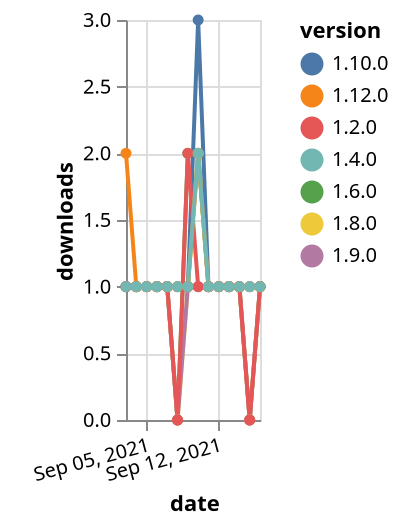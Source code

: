 {"$schema": "https://vega.github.io/schema/vega-lite/v5.json", "description": "A simple bar chart with embedded data.", "data": {"values": [{"date": "2021-09-03", "total": 174, "delta": 1, "version": "1.6.0"}, {"date": "2021-09-04", "total": 175, "delta": 1, "version": "1.6.0"}, {"date": "2021-09-05", "total": 176, "delta": 1, "version": "1.6.0"}, {"date": "2021-09-06", "total": 177, "delta": 1, "version": "1.6.0"}, {"date": "2021-09-07", "total": 178, "delta": 1, "version": "1.6.0"}, {"date": "2021-09-08", "total": 178, "delta": 0, "version": "1.6.0"}, {"date": "2021-09-09", "total": 180, "delta": 2, "version": "1.6.0"}, {"date": "2021-09-10", "total": 182, "delta": 2, "version": "1.6.0"}, {"date": "2021-09-11", "total": 183, "delta": 1, "version": "1.6.0"}, {"date": "2021-09-12", "total": 184, "delta": 1, "version": "1.6.0"}, {"date": "2021-09-13", "total": 185, "delta": 1, "version": "1.6.0"}, {"date": "2021-09-14", "total": 186, "delta": 1, "version": "1.6.0"}, {"date": "2021-09-15", "total": 186, "delta": 0, "version": "1.6.0"}, {"date": "2021-09-16", "total": 187, "delta": 1, "version": "1.6.0"}, {"date": "2021-09-03", "total": 148, "delta": 1, "version": "1.8.0"}, {"date": "2021-09-04", "total": 149, "delta": 1, "version": "1.8.0"}, {"date": "2021-09-05", "total": 150, "delta": 1, "version": "1.8.0"}, {"date": "2021-09-06", "total": 151, "delta": 1, "version": "1.8.0"}, {"date": "2021-09-07", "total": 152, "delta": 1, "version": "1.8.0"}, {"date": "2021-09-08", "total": 152, "delta": 0, "version": "1.8.0"}, {"date": "2021-09-09", "total": 153, "delta": 1, "version": "1.8.0"}, {"date": "2021-09-10", "total": 155, "delta": 2, "version": "1.8.0"}, {"date": "2021-09-11", "total": 156, "delta": 1, "version": "1.8.0"}, {"date": "2021-09-12", "total": 157, "delta": 1, "version": "1.8.0"}, {"date": "2021-09-13", "total": 158, "delta": 1, "version": "1.8.0"}, {"date": "2021-09-14", "total": 159, "delta": 1, "version": "1.8.0"}, {"date": "2021-09-15", "total": 159, "delta": 0, "version": "1.8.0"}, {"date": "2021-09-16", "total": 160, "delta": 1, "version": "1.8.0"}, {"date": "2021-09-03", "total": 139, "delta": 1, "version": "1.9.0"}, {"date": "2021-09-04", "total": 140, "delta": 1, "version": "1.9.0"}, {"date": "2021-09-05", "total": 141, "delta": 1, "version": "1.9.0"}, {"date": "2021-09-06", "total": 142, "delta": 1, "version": "1.9.0"}, {"date": "2021-09-07", "total": 143, "delta": 1, "version": "1.9.0"}, {"date": "2021-09-08", "total": 143, "delta": 0, "version": "1.9.0"}, {"date": "2021-09-09", "total": 144, "delta": 1, "version": "1.9.0"}, {"date": "2021-09-10", "total": 145, "delta": 1, "version": "1.9.0"}, {"date": "2021-09-11", "total": 146, "delta": 1, "version": "1.9.0"}, {"date": "2021-09-12", "total": 147, "delta": 1, "version": "1.9.0"}, {"date": "2021-09-13", "total": 148, "delta": 1, "version": "1.9.0"}, {"date": "2021-09-14", "total": 149, "delta": 1, "version": "1.9.0"}, {"date": "2021-09-15", "total": 149, "delta": 0, "version": "1.9.0"}, {"date": "2021-09-16", "total": 150, "delta": 1, "version": "1.9.0"}, {"date": "2021-09-03", "total": 163, "delta": 1, "version": "1.10.0"}, {"date": "2021-09-04", "total": 164, "delta": 1, "version": "1.10.0"}, {"date": "2021-09-05", "total": 165, "delta": 1, "version": "1.10.0"}, {"date": "2021-09-06", "total": 166, "delta": 1, "version": "1.10.0"}, {"date": "2021-09-07", "total": 167, "delta": 1, "version": "1.10.0"}, {"date": "2021-09-08", "total": 168, "delta": 1, "version": "1.10.0"}, {"date": "2021-09-09", "total": 169, "delta": 1, "version": "1.10.0"}, {"date": "2021-09-10", "total": 172, "delta": 3, "version": "1.10.0"}, {"date": "2021-09-11", "total": 173, "delta": 1, "version": "1.10.0"}, {"date": "2021-09-12", "total": 174, "delta": 1, "version": "1.10.0"}, {"date": "2021-09-13", "total": 175, "delta": 1, "version": "1.10.0"}, {"date": "2021-09-14", "total": 176, "delta": 1, "version": "1.10.0"}, {"date": "2021-09-15", "total": 177, "delta": 1, "version": "1.10.0"}, {"date": "2021-09-16", "total": 178, "delta": 1, "version": "1.10.0"}, {"date": "2021-09-03", "total": 219, "delta": 1, "version": "1.2.0"}, {"date": "2021-09-04", "total": 220, "delta": 1, "version": "1.2.0"}, {"date": "2021-09-05", "total": 221, "delta": 1, "version": "1.2.0"}, {"date": "2021-09-06", "total": 222, "delta": 1, "version": "1.2.0"}, {"date": "2021-09-07", "total": 223, "delta": 1, "version": "1.2.0"}, {"date": "2021-09-08", "total": 223, "delta": 0, "version": "1.2.0"}, {"date": "2021-09-09", "total": 225, "delta": 2, "version": "1.2.0"}, {"date": "2021-09-10", "total": 226, "delta": 1, "version": "1.2.0"}, {"date": "2021-09-11", "total": 227, "delta": 1, "version": "1.2.0"}, {"date": "2021-09-12", "total": 228, "delta": 1, "version": "1.2.0"}, {"date": "2021-09-13", "total": 229, "delta": 1, "version": "1.2.0"}, {"date": "2021-09-14", "total": 230, "delta": 1, "version": "1.2.0"}, {"date": "2021-09-15", "total": 230, "delta": 0, "version": "1.2.0"}, {"date": "2021-09-16", "total": 231, "delta": 1, "version": "1.2.0"}, {"date": "2021-09-03", "total": 115, "delta": 2, "version": "1.12.0"}, {"date": "2021-09-04", "total": 116, "delta": 1, "version": "1.12.0"}, {"date": "2021-09-05", "total": 117, "delta": 1, "version": "1.12.0"}, {"date": "2021-09-06", "total": 118, "delta": 1, "version": "1.12.0"}, {"date": "2021-09-07", "total": 119, "delta": 1, "version": "1.12.0"}, {"date": "2021-09-08", "total": 120, "delta": 1, "version": "1.12.0"}, {"date": "2021-09-09", "total": 121, "delta": 1, "version": "1.12.0"}, {"date": "2021-09-10", "total": 123, "delta": 2, "version": "1.12.0"}, {"date": "2021-09-11", "total": 124, "delta": 1, "version": "1.12.0"}, {"date": "2021-09-12", "total": 125, "delta": 1, "version": "1.12.0"}, {"date": "2021-09-13", "total": 126, "delta": 1, "version": "1.12.0"}, {"date": "2021-09-14", "total": 127, "delta": 1, "version": "1.12.0"}, {"date": "2021-09-15", "total": 128, "delta": 1, "version": "1.12.0"}, {"date": "2021-09-16", "total": 129, "delta": 1, "version": "1.12.0"}, {"date": "2021-09-03", "total": 286, "delta": 1, "version": "1.4.0"}, {"date": "2021-09-04", "total": 287, "delta": 1, "version": "1.4.0"}, {"date": "2021-09-05", "total": 288, "delta": 1, "version": "1.4.0"}, {"date": "2021-09-06", "total": 289, "delta": 1, "version": "1.4.0"}, {"date": "2021-09-07", "total": 290, "delta": 1, "version": "1.4.0"}, {"date": "2021-09-08", "total": 291, "delta": 1, "version": "1.4.0"}, {"date": "2021-09-09", "total": 292, "delta": 1, "version": "1.4.0"}, {"date": "2021-09-10", "total": 294, "delta": 2, "version": "1.4.0"}, {"date": "2021-09-11", "total": 295, "delta": 1, "version": "1.4.0"}, {"date": "2021-09-12", "total": 296, "delta": 1, "version": "1.4.0"}, {"date": "2021-09-13", "total": 297, "delta": 1, "version": "1.4.0"}, {"date": "2021-09-14", "total": 298, "delta": 1, "version": "1.4.0"}, {"date": "2021-09-15", "total": 299, "delta": 1, "version": "1.4.0"}, {"date": "2021-09-16", "total": 300, "delta": 1, "version": "1.4.0"}]}, "width": "container", "mark": {"type": "line", "point": {"filled": true}}, "encoding": {"x": {"field": "date", "type": "temporal", "timeUnit": "yearmonthdate", "title": "date", "axis": {"labelAngle": -15}}, "y": {"field": "delta", "type": "quantitative", "title": "downloads"}, "color": {"field": "version", "type": "nominal"}, "tooltip": {"field": "delta"}}}